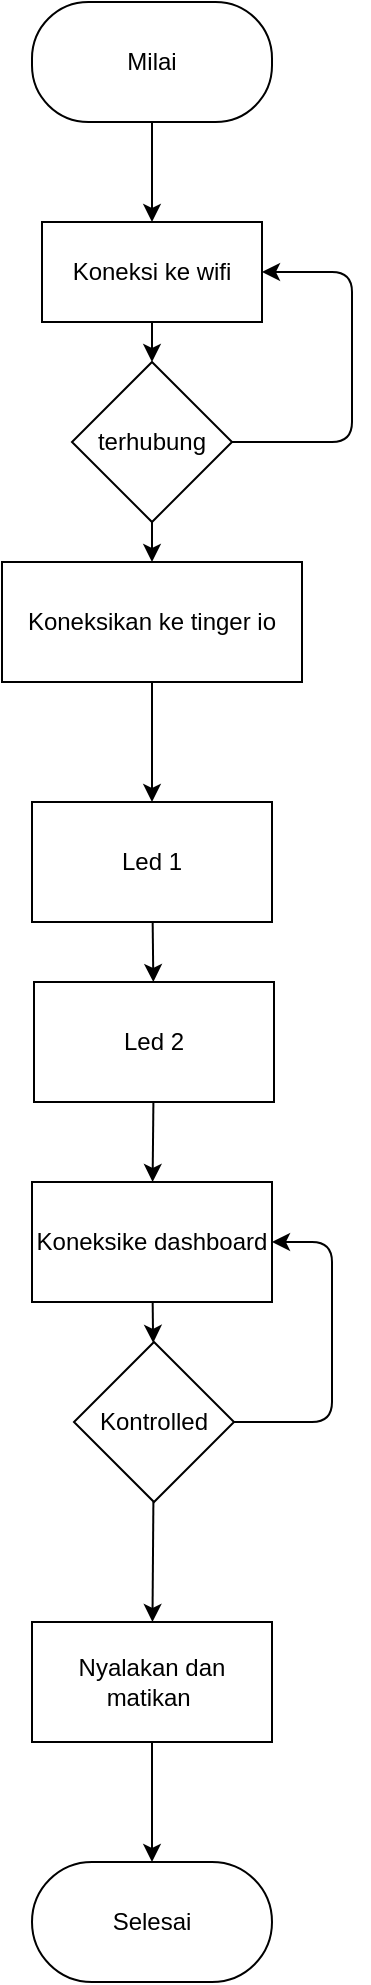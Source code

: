 <mxfile>
    <diagram id="NPLdF6pdnLW_kKMN6IlW" name="Page-1">
        <mxGraphModel dx="1598" dy="1058" grid="1" gridSize="10" guides="1" tooltips="1" connect="1" arrows="1" fold="1" page="1" pageScale="1" pageWidth="850" pageHeight="1100" math="0" shadow="0">
            <root>
                <mxCell id="0"/>
                <mxCell id="1" parent="0"/>
                <mxCell id="47" value="" style="edgeStyle=none;html=1;" edge="1" parent="1" source="42" target="43">
                    <mxGeometry relative="1" as="geometry"/>
                </mxCell>
                <mxCell id="42" value="Milai" style="rounded=1;whiteSpace=wrap;html=1;arcSize=47;" parent="1" vertex="1">
                    <mxGeometry x="380" y="60" width="120" height="60" as="geometry"/>
                </mxCell>
                <mxCell id="46" value="" style="edgeStyle=none;html=1;" edge="1" parent="1" source="43" target="44">
                    <mxGeometry relative="1" as="geometry"/>
                </mxCell>
                <mxCell id="43" value="Koneksi ke wifi" style="rounded=0;whiteSpace=wrap;html=1;" parent="1" vertex="1">
                    <mxGeometry x="385" y="170" width="110" height="50" as="geometry"/>
                </mxCell>
                <mxCell id="45" style="edgeStyle=none;html=1;entryX=1;entryY=0.5;entryDx=0;entryDy=0;" edge="1" parent="1" source="44" target="43">
                    <mxGeometry relative="1" as="geometry">
                        <Array as="points">
                            <mxPoint x="540" y="280"/>
                            <mxPoint x="540" y="195"/>
                        </Array>
                    </mxGeometry>
                </mxCell>
                <mxCell id="49" value="" style="edgeStyle=none;html=1;" edge="1" parent="1" source="44" target="48">
                    <mxGeometry relative="1" as="geometry"/>
                </mxCell>
                <mxCell id="44" value="terhubung" style="rhombus;whiteSpace=wrap;html=1;" vertex="1" parent="1">
                    <mxGeometry x="400" y="240" width="80" height="80" as="geometry"/>
                </mxCell>
                <mxCell id="52" value="" style="edgeStyle=none;html=1;" edge="1" parent="1" source="48">
                    <mxGeometry relative="1" as="geometry">
                        <mxPoint x="440" y="460" as="targetPoint"/>
                    </mxGeometry>
                </mxCell>
                <mxCell id="48" value="Koneksikan ke tinger io" style="rounded=0;whiteSpace=wrap;html=1;" vertex="1" parent="1">
                    <mxGeometry x="365" y="340" width="150" height="60" as="geometry"/>
                </mxCell>
                <mxCell id="53" value="" style="edgeStyle=none;html=1;" edge="1" parent="1" source="50" target="51">
                    <mxGeometry relative="1" as="geometry"/>
                </mxCell>
                <mxCell id="50" value="Led 1" style="rounded=0;whiteSpace=wrap;html=1;" vertex="1" parent="1">
                    <mxGeometry x="380" y="460" width="120" height="60" as="geometry"/>
                </mxCell>
                <mxCell id="56" value="" style="edgeStyle=none;html=1;" edge="1" parent="1" source="51" target="55">
                    <mxGeometry relative="1" as="geometry"/>
                </mxCell>
                <mxCell id="51" value="Led 2" style="rounded=0;whiteSpace=wrap;html=1;" vertex="1" parent="1">
                    <mxGeometry x="381" y="550" width="120" height="60" as="geometry"/>
                </mxCell>
                <mxCell id="58" value="" style="edgeStyle=none;html=1;" edge="1" parent="1" source="55" target="57">
                    <mxGeometry relative="1" as="geometry"/>
                </mxCell>
                <mxCell id="55" value="Koneksike dashboard" style="rounded=0;whiteSpace=wrap;html=1;" vertex="1" parent="1">
                    <mxGeometry x="380" y="650" width="120" height="60" as="geometry"/>
                </mxCell>
                <mxCell id="59" style="edgeStyle=none;html=1;entryX=1;entryY=0.5;entryDx=0;entryDy=0;" edge="1" parent="1" source="57" target="55">
                    <mxGeometry relative="1" as="geometry">
                        <Array as="points">
                            <mxPoint x="530" y="770"/>
                            <mxPoint x="530" y="680"/>
                        </Array>
                    </mxGeometry>
                </mxCell>
                <mxCell id="61" value="" style="edgeStyle=none;html=1;" edge="1" parent="1" source="57" target="60">
                    <mxGeometry relative="1" as="geometry"/>
                </mxCell>
                <mxCell id="57" value="Kontrolled" style="rhombus;whiteSpace=wrap;html=1;" vertex="1" parent="1">
                    <mxGeometry x="401" y="730" width="80" height="80" as="geometry"/>
                </mxCell>
                <mxCell id="63" value="" style="edgeStyle=none;html=1;" edge="1" parent="1" source="60" target="62">
                    <mxGeometry relative="1" as="geometry"/>
                </mxCell>
                <mxCell id="60" value="Nyalakan dan matikan&amp;nbsp;" style="rounded=0;whiteSpace=wrap;html=1;" vertex="1" parent="1">
                    <mxGeometry x="380" y="870" width="120" height="60" as="geometry"/>
                </mxCell>
                <mxCell id="62" value="Selesai" style="rounded=1;whiteSpace=wrap;html=1;arcSize=50;" vertex="1" parent="1">
                    <mxGeometry x="380" y="990" width="120" height="60" as="geometry"/>
                </mxCell>
            </root>
        </mxGraphModel>
    </diagram>
</mxfile>